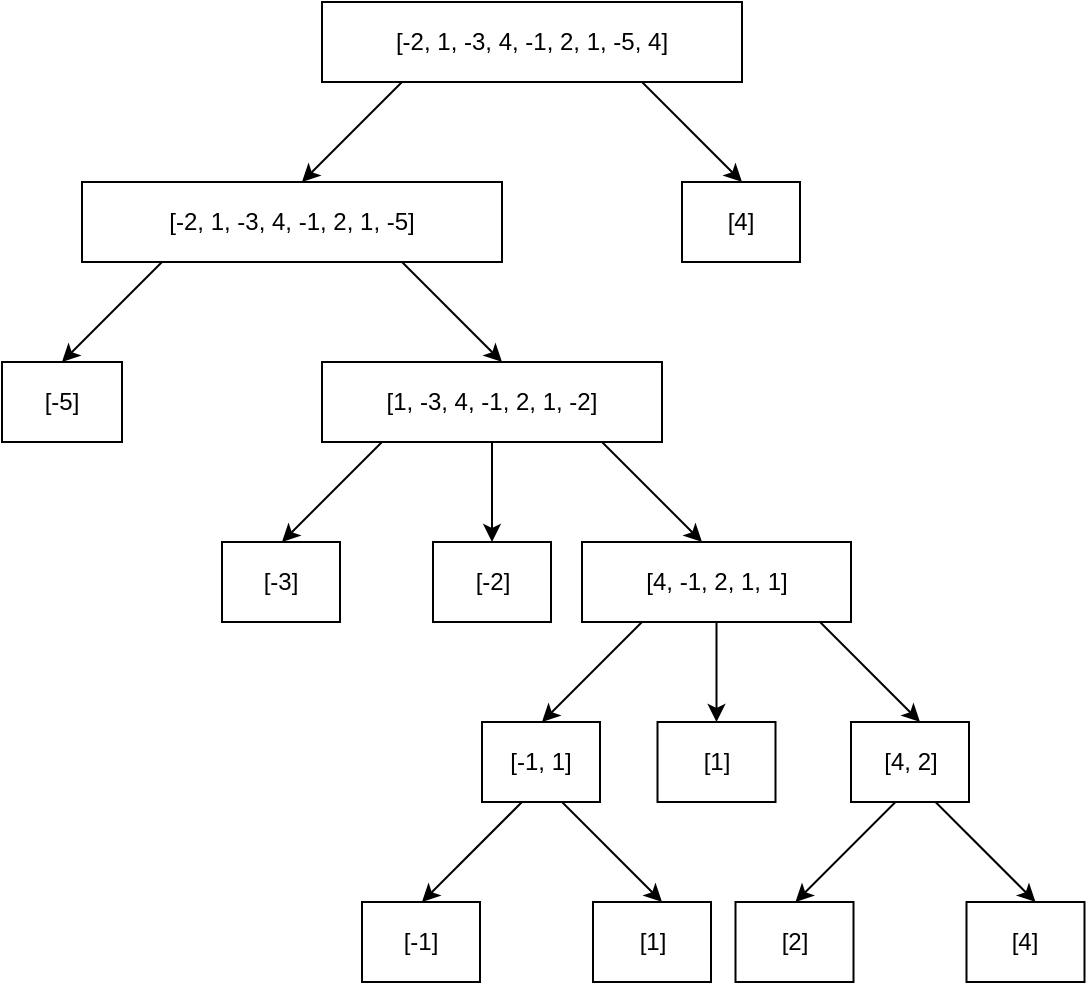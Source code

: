<mxfile version="26.2.7">
  <diagram name="第 1 页" id="Vsl6yanM-ken8Oz8B7k9">
    <mxGraphModel dx="852" dy="590" grid="1" gridSize="10" guides="1" tooltips="1" connect="1" arrows="1" fold="1" page="1" pageScale="1" pageWidth="827" pageHeight="1169" math="0" shadow="0">
      <root>
        <mxCell id="0" />
        <mxCell id="1" parent="0" />
        <mxCell id="GZZXTo1ldOV116bjKjDO-4" value="" style="endArrow=classic;html=1;rounded=0;" edge="1" parent="1">
          <mxGeometry width="50" height="50" relative="1" as="geometry">
            <mxPoint x="240" y="240" as="sourcePoint" />
            <mxPoint x="190" y="290" as="targetPoint" />
          </mxGeometry>
        </mxCell>
        <mxCell id="GZZXTo1ldOV116bjKjDO-5" value="" style="endArrow=classic;html=1;rounded=0;" edge="1" parent="1">
          <mxGeometry width="50" height="50" relative="1" as="geometry">
            <mxPoint x="360" y="240" as="sourcePoint" />
            <mxPoint x="410" y="290" as="targetPoint" />
          </mxGeometry>
        </mxCell>
        <mxCell id="GZZXTo1ldOV116bjKjDO-6" value="[-2, 1, -3, 4, -1, 2, 1, -5, 4]" style="rounded=0;whiteSpace=wrap;html=1;" vertex="1" parent="1">
          <mxGeometry x="200" y="200" width="210" height="40" as="geometry" />
        </mxCell>
        <mxCell id="GZZXTo1ldOV116bjKjDO-20" value="[-2, 1, -3, 4, -1, 2, 1, -5]" style="rounded=0;whiteSpace=wrap;html=1;" vertex="1" parent="1">
          <mxGeometry x="80" y="290" width="210" height="40" as="geometry" />
        </mxCell>
        <mxCell id="GZZXTo1ldOV116bjKjDO-21" value="[4]" style="rounded=0;whiteSpace=wrap;html=1;" vertex="1" parent="1">
          <mxGeometry x="380" y="290" width="59" height="40" as="geometry" />
        </mxCell>
        <mxCell id="GZZXTo1ldOV116bjKjDO-24" value="" style="endArrow=classic;html=1;rounded=0;" edge="1" parent="1">
          <mxGeometry width="50" height="50" relative="1" as="geometry">
            <mxPoint x="120" y="330" as="sourcePoint" />
            <mxPoint x="70" y="380" as="targetPoint" />
          </mxGeometry>
        </mxCell>
        <mxCell id="GZZXTo1ldOV116bjKjDO-26" value="" style="endArrow=classic;html=1;rounded=0;" edge="1" parent="1">
          <mxGeometry width="50" height="50" relative="1" as="geometry">
            <mxPoint x="240" y="330" as="sourcePoint" />
            <mxPoint x="290" y="380" as="targetPoint" />
          </mxGeometry>
        </mxCell>
        <mxCell id="GZZXTo1ldOV116bjKjDO-28" value="[-5]" style="rounded=0;whiteSpace=wrap;html=1;" vertex="1" parent="1">
          <mxGeometry x="40" y="380" width="60" height="40" as="geometry" />
        </mxCell>
        <mxCell id="GZZXTo1ldOV116bjKjDO-39" style="edgeStyle=orthogonalEdgeStyle;rounded=0;orthogonalLoop=1;jettySize=auto;html=1;exitX=0.5;exitY=1;exitDx=0;exitDy=0;" edge="1" parent="1" source="GZZXTo1ldOV116bjKjDO-34">
          <mxGeometry relative="1" as="geometry">
            <mxPoint x="285" y="470" as="targetPoint" />
          </mxGeometry>
        </mxCell>
        <mxCell id="GZZXTo1ldOV116bjKjDO-34" value="[1, -3, 4, -1, 2, 1, -2]" style="rounded=0;whiteSpace=wrap;html=1;" vertex="1" parent="1">
          <mxGeometry x="200" y="380" width="170" height="40" as="geometry" />
        </mxCell>
        <mxCell id="GZZXTo1ldOV116bjKjDO-35" value="" style="endArrow=classic;html=1;rounded=0;" edge="1" parent="1">
          <mxGeometry width="50" height="50" relative="1" as="geometry">
            <mxPoint x="230" y="420" as="sourcePoint" />
            <mxPoint x="180" y="470" as="targetPoint" />
          </mxGeometry>
        </mxCell>
        <mxCell id="GZZXTo1ldOV116bjKjDO-37" value="" style="endArrow=classic;html=1;rounded=0;" edge="1" parent="1">
          <mxGeometry width="50" height="50" relative="1" as="geometry">
            <mxPoint x="340" y="420" as="sourcePoint" />
            <mxPoint x="390" y="470" as="targetPoint" />
          </mxGeometry>
        </mxCell>
        <mxCell id="GZZXTo1ldOV116bjKjDO-40" value="[-2]" style="rounded=0;whiteSpace=wrap;html=1;" vertex="1" parent="1">
          <mxGeometry x="255.5" y="470" width="59" height="40" as="geometry" />
        </mxCell>
        <mxCell id="GZZXTo1ldOV116bjKjDO-41" value="[-3]" style="rounded=0;whiteSpace=wrap;html=1;" vertex="1" parent="1">
          <mxGeometry x="150" y="470" width="59" height="40" as="geometry" />
        </mxCell>
        <mxCell id="GZZXTo1ldOV116bjKjDO-42" value="[4, -1, 2, 1, 1]" style="rounded=0;whiteSpace=wrap;html=1;" vertex="1" parent="1">
          <mxGeometry x="330" y="470" width="134.5" height="40" as="geometry" />
        </mxCell>
        <mxCell id="GZZXTo1ldOV116bjKjDO-43" style="edgeStyle=orthogonalEdgeStyle;rounded=0;orthogonalLoop=1;jettySize=auto;html=1;exitX=0.5;exitY=1;exitDx=0;exitDy=0;" edge="1" parent="1">
          <mxGeometry relative="1" as="geometry">
            <mxPoint x="397.25" y="560" as="targetPoint" />
            <mxPoint x="397.25" y="510" as="sourcePoint" />
          </mxGeometry>
        </mxCell>
        <mxCell id="GZZXTo1ldOV116bjKjDO-44" value="" style="endArrow=classic;html=1;rounded=0;" edge="1" parent="1">
          <mxGeometry width="50" height="50" relative="1" as="geometry">
            <mxPoint x="360" y="510" as="sourcePoint" />
            <mxPoint x="310" y="560" as="targetPoint" />
          </mxGeometry>
        </mxCell>
        <mxCell id="GZZXTo1ldOV116bjKjDO-45" value="" style="endArrow=classic;html=1;rounded=0;" edge="1" parent="1">
          <mxGeometry width="50" height="50" relative="1" as="geometry">
            <mxPoint x="449" y="510" as="sourcePoint" />
            <mxPoint x="499" y="560" as="targetPoint" />
          </mxGeometry>
        </mxCell>
        <mxCell id="GZZXTo1ldOV116bjKjDO-46" value="[1]" style="rounded=0;whiteSpace=wrap;html=1;" vertex="1" parent="1">
          <mxGeometry x="367.75" y="560" width="59" height="40" as="geometry" />
        </mxCell>
        <mxCell id="GZZXTo1ldOV116bjKjDO-47" value="[-1, 1]" style="rounded=0;whiteSpace=wrap;html=1;" vertex="1" parent="1">
          <mxGeometry x="280" y="560" width="59" height="40" as="geometry" />
        </mxCell>
        <mxCell id="GZZXTo1ldOV116bjKjDO-49" value="[4, 2]" style="rounded=0;whiteSpace=wrap;html=1;" vertex="1" parent="1">
          <mxGeometry x="464.5" y="560" width="59" height="40" as="geometry" />
        </mxCell>
        <mxCell id="GZZXTo1ldOV116bjKjDO-52" value="" style="endArrow=classic;html=1;rounded=0;" edge="1" parent="1">
          <mxGeometry width="50" height="50" relative="1" as="geometry">
            <mxPoint x="300" y="600" as="sourcePoint" />
            <mxPoint x="250" y="650" as="targetPoint" />
          </mxGeometry>
        </mxCell>
        <mxCell id="GZZXTo1ldOV116bjKjDO-53" value="" style="endArrow=classic;html=1;rounded=0;" edge="1" parent="1">
          <mxGeometry width="50" height="50" relative="1" as="geometry">
            <mxPoint x="320" y="600" as="sourcePoint" />
            <mxPoint x="370" y="650" as="targetPoint" />
          </mxGeometry>
        </mxCell>
        <mxCell id="GZZXTo1ldOV116bjKjDO-55" value="[-1]" style="rounded=0;whiteSpace=wrap;html=1;" vertex="1" parent="1">
          <mxGeometry x="220" y="650" width="59" height="40" as="geometry" />
        </mxCell>
        <mxCell id="GZZXTo1ldOV116bjKjDO-56" value="[1]" style="rounded=0;whiteSpace=wrap;html=1;" vertex="1" parent="1">
          <mxGeometry x="335.5" y="650" width="59" height="40" as="geometry" />
        </mxCell>
        <mxCell id="GZZXTo1ldOV116bjKjDO-57" value="" style="endArrow=classic;html=1;rounded=0;" edge="1" parent="1">
          <mxGeometry width="50" height="50" relative="1" as="geometry">
            <mxPoint x="486.75" y="600" as="sourcePoint" />
            <mxPoint x="436.75" y="650" as="targetPoint" />
          </mxGeometry>
        </mxCell>
        <mxCell id="GZZXTo1ldOV116bjKjDO-58" value="" style="endArrow=classic;html=1;rounded=0;" edge="1" parent="1">
          <mxGeometry width="50" height="50" relative="1" as="geometry">
            <mxPoint x="506.75" y="600" as="sourcePoint" />
            <mxPoint x="556.75" y="650" as="targetPoint" />
          </mxGeometry>
        </mxCell>
        <mxCell id="GZZXTo1ldOV116bjKjDO-59" value="[2]" style="rounded=0;whiteSpace=wrap;html=1;" vertex="1" parent="1">
          <mxGeometry x="406.75" y="650" width="59" height="40" as="geometry" />
        </mxCell>
        <mxCell id="GZZXTo1ldOV116bjKjDO-60" value="[4]" style="rounded=0;whiteSpace=wrap;html=1;" vertex="1" parent="1">
          <mxGeometry x="522.25" y="650" width="59" height="40" as="geometry" />
        </mxCell>
      </root>
    </mxGraphModel>
  </diagram>
</mxfile>
